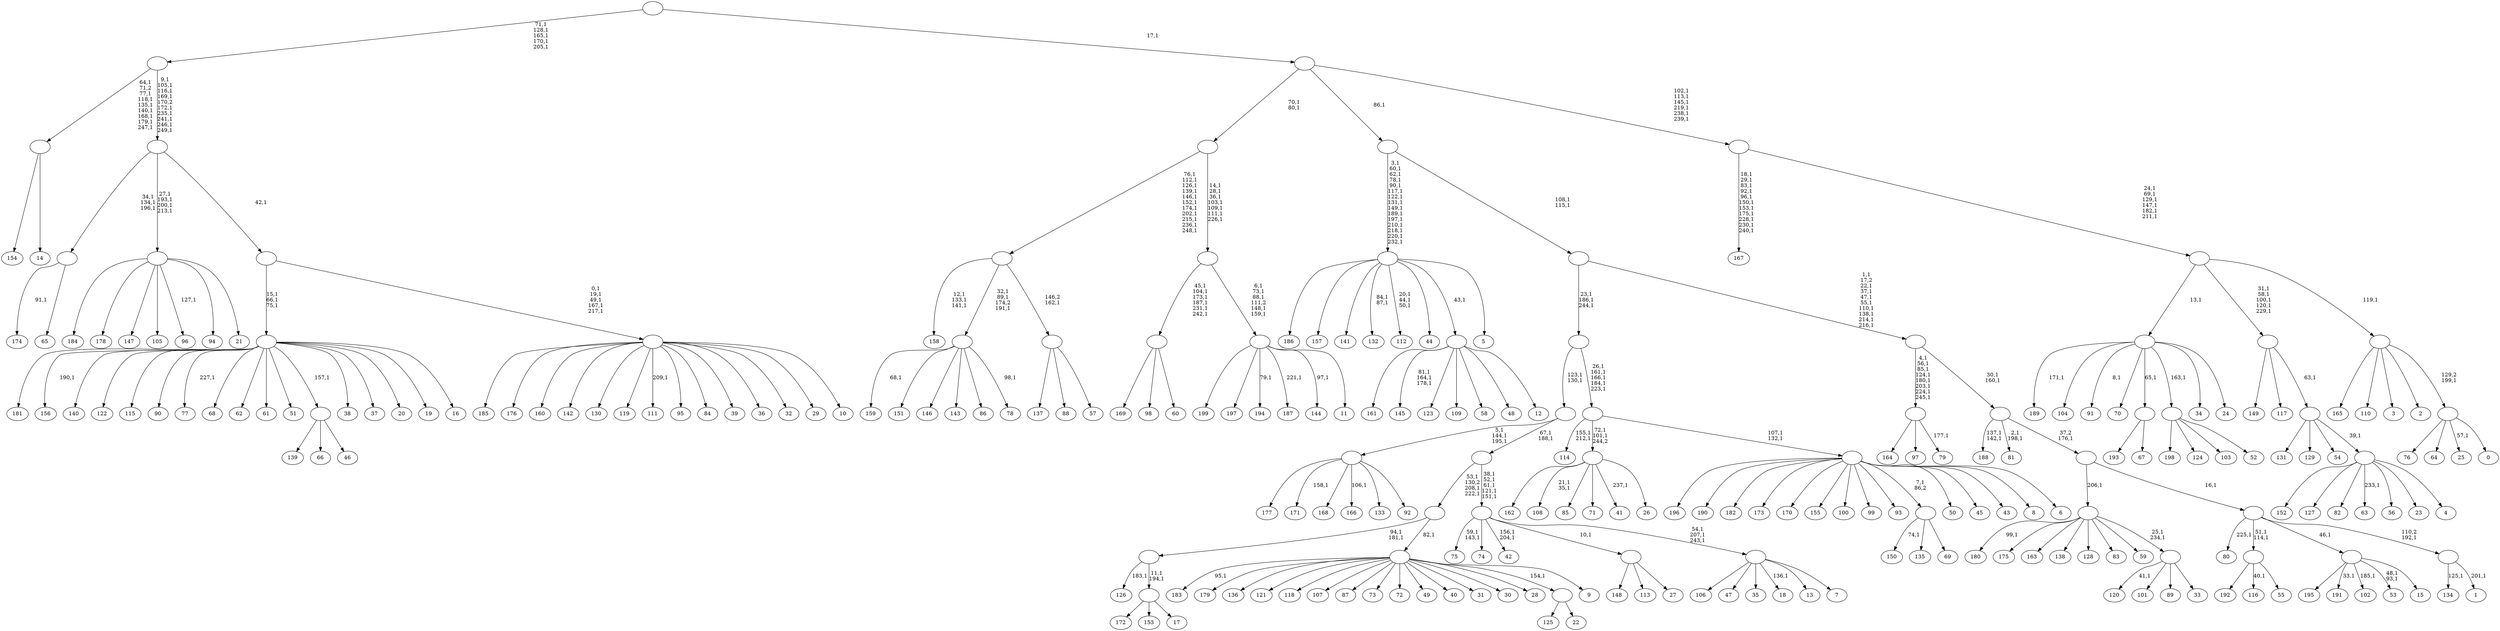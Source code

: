 digraph T {
	450 [label="199"]
	449 [label="198"]
	448 [label="197"]
	447 [label="196"]
	446 [label="195"]
	445 [label="194"]
	443 [label="193"]
	442 [label="192"]
	441 [label="191"]
	439 [label="190"]
	438 [label="189"]
	436 [label="188"]
	433 [label="187"]
	431 [label="186"]
	430 [label="185"]
	429 [label="184"]
	428 [label="183"]
	426 [label="182"]
	425 [label="181"]
	424 [label="180"]
	422 [label="179"]
	421 [label="178"]
	420 [label="177"]
	419 [label="176"]
	418 [label="175"]
	417 [label="174"]
	415 [label="173"]
	414 [label="172"]
	413 [label="171"]
	411 [label="170"]
	410 [label="169"]
	409 [label="168"]
	408 [label="167"]
	396 [label="166"]
	394 [label="165"]
	393 [label="164"]
	392 [label="163"]
	391 [label="162"]
	390 [label="161"]
	389 [label="160"]
	388 [label="159"]
	386 [label="158"]
	382 [label="157"]
	381 [label="156"]
	379 [label="155"]
	378 [label="154"]
	377 [label="153"]
	376 [label="152"]
	375 [label="151"]
	374 [label="150"]
	372 [label="149"]
	371 [label="148"]
	370 [label="147"]
	369 [label="146"]
	368 [label="145"]
	364 [label="144"]
	362 [label="143"]
	361 [label="142"]
	360 [label="141"]
	359 [label="140"]
	358 [label="139"]
	357 [label="138"]
	356 [label="137"]
	355 [label="136"]
	354 [label="135"]
	353 [label="134"]
	351 [label="133"]
	350 [label="132"]
	347 [label="131"]
	346 [label="130"]
	345 [label="129"]
	344 [label="128"]
	343 [label="127"]
	342 [label="126"]
	340 [label="125"]
	339 [label="124"]
	338 [label="123"]
	337 [label="122"]
	336 [label="121"]
	335 [label="120"]
	333 [label="119"]
	332 [label="118"]
	331 [label="117"]
	330 [label="116"]
	328 [label="115"]
	327 [label="114"]
	324 [label="113"]
	323 [label="112"]
	319 [label="111"]
	317 [label="110"]
	316 [label="109"]
	315 [label="108"]
	312 [label="107"]
	311 [label="106"]
	310 [label="105"]
	309 [label="104"]
	308 [label="103"]
	307 [label="102"]
	305 [label="101"]
	304 [label="100"]
	303 [label="99"]
	302 [label="98"]
	301 [label="97"]
	300 [label="96"]
	298 [label="95"]
	297 [label="94"]
	296 [label="93"]
	295 [label="92"]
	294 [label=""]
	291 [label="91"]
	289 [label="90"]
	288 [label="89"]
	287 [label="88"]
	286 [label="87"]
	285 [label="86"]
	284 [label="85"]
	283 [label="84"]
	282 [label="83"]
	281 [label="82"]
	280 [label="81"]
	277 [label="80"]
	275 [label="79"]
	273 [label=""]
	265 [label="78"]
	263 [label=""]
	260 [label="77"]
	258 [label="76"]
	257 [label="75"]
	254 [label="74"]
	253 [label="73"]
	252 [label="72"]
	251 [label="71"]
	250 [label="70"]
	249 [label="69"]
	248 [label=""]
	247 [label="68"]
	246 [label="67"]
	245 [label=""]
	244 [label="66"]
	243 [label="65"]
	242 [label=""]
	239 [label="64"]
	238 [label="63"]
	236 [label="62"]
	235 [label="61"]
	234 [label="60"]
	233 [label=""]
	227 [label="59"]
	226 [label="58"]
	225 [label="57"]
	224 [label=""]
	223 [label=""]
	212 [label="56"]
	211 [label="55"]
	210 [label=""]
	208 [label="54"]
	207 [label="53"]
	204 [label="52"]
	203 [label=""]
	202 [label="51"]
	201 [label="50"]
	200 [label="49"]
	199 [label="48"]
	198 [label="47"]
	197 [label="46"]
	196 [label=""]
	195 [label="45"]
	194 [label="44"]
	193 [label="43"]
	192 [label="42"]
	189 [label="41"]
	187 [label="40"]
	186 [label="39"]
	185 [label="38"]
	184 [label="37"]
	183 [label="36"]
	182 [label="35"]
	181 [label="34"]
	180 [label="33"]
	179 [label=""]
	177 [label=""]
	176 [label="32"]
	175 [label="31"]
	174 [label="30"]
	173 [label="29"]
	172 [label="28"]
	171 [label="27"]
	170 [label=""]
	169 [label="26"]
	168 [label=""]
	166 [label="25"]
	164 [label="24"]
	163 [label=""]
	162 [label="23"]
	161 [label="22"]
	160 [label=""]
	159 [label="21"]
	158 [label=""]
	154 [label="20"]
	153 [label="19"]
	152 [label="18"]
	150 [label="17"]
	149 [label=""]
	147 [label=""]
	145 [label="16"]
	144 [label=""]
	141 [label="15"]
	140 [label=""]
	139 [label="14"]
	138 [label=""]
	130 [label="13"]
	129 [label="12"]
	128 [label=""]
	127 [label="11"]
	126 [label=""]
	121 [label=""]
	114 [label=""]
	112 [label="10"]
	111 [label=""]
	106 [label=""]
	105 [label=""]
	96 [label=""]
	91 [label="9"]
	90 [label=""]
	89 [label=""]
	86 [label="8"]
	85 [label="7"]
	84 [label=""]
	81 [label=""]
	76 [label=""]
	74 [label=""]
	72 [label="6"]
	71 [label=""]
	69 [label=""]
	64 [label=""]
	61 [label="5"]
	60 [label=""]
	45 [label="4"]
	44 [label=""]
	43 [label=""]
	42 [label=""]
	37 [label="3"]
	36 [label="2"]
	35 [label="1"]
	33 [label=""]
	32 [label=""]
	31 [label=""]
	30 [label=""]
	28 [label=""]
	19 [label=""]
	17 [label=""]
	16 [label="0"]
	15 [label=""]
	14 [label=""]
	13 [label=""]
	7 [label=""]
	1 [label=""]
	0 [label=""]
	294 -> 396 [label="106,1"]
	294 -> 413 [label="158,1"]
	294 -> 420 [label=""]
	294 -> 409 [label=""]
	294 -> 351 [label=""]
	294 -> 295 [label=""]
	273 -> 275 [label="177,1"]
	273 -> 393 [label=""]
	273 -> 301 [label=""]
	263 -> 265 [label="98,1"]
	263 -> 388 [label="68,1"]
	263 -> 375 [label=""]
	263 -> 369 [label=""]
	263 -> 362 [label=""]
	263 -> 285 [label=""]
	248 -> 374 [label="74,1"]
	248 -> 354 [label=""]
	248 -> 249 [label=""]
	245 -> 443 [label=""]
	245 -> 246 [label=""]
	242 -> 417 [label="91,1"]
	242 -> 243 [label=""]
	233 -> 410 [label=""]
	233 -> 302 [label=""]
	233 -> 234 [label=""]
	224 -> 356 [label=""]
	224 -> 287 [label=""]
	224 -> 225 [label=""]
	223 -> 263 [label="32,1\n89,1\n174,2\n191,1"]
	223 -> 386 [label="12,1\n133,1\n141,1"]
	223 -> 224 [label="146,2\n162,1"]
	210 -> 330 [label="40,1"]
	210 -> 442 [label=""]
	210 -> 211 [label=""]
	203 -> 449 [label=""]
	203 -> 339 [label=""]
	203 -> 308 [label=""]
	203 -> 204 [label=""]
	196 -> 358 [label=""]
	196 -> 244 [label=""]
	196 -> 197 [label=""]
	179 -> 335 [label="41,1"]
	179 -> 305 [label=""]
	179 -> 288 [label=""]
	179 -> 180 [label=""]
	177 -> 179 [label="25,1\n234,1"]
	177 -> 424 [label="99,1"]
	177 -> 418 [label=""]
	177 -> 392 [label=""]
	177 -> 357 [label=""]
	177 -> 344 [label=""]
	177 -> 282 [label=""]
	177 -> 227 [label=""]
	170 -> 371 [label=""]
	170 -> 324 [label=""]
	170 -> 171 [label=""]
	168 -> 189 [label="237,1"]
	168 -> 315 [label="21,1\n35,1"]
	168 -> 391 [label=""]
	168 -> 284 [label=""]
	168 -> 251 [label=""]
	168 -> 169 [label=""]
	163 -> 291 [label="8,1"]
	163 -> 438 [label="171,1"]
	163 -> 309 [label=""]
	163 -> 250 [label=""]
	163 -> 245 [label="65,1"]
	163 -> 203 [label="163,1"]
	163 -> 181 [label=""]
	163 -> 164 [label=""]
	160 -> 340 [label=""]
	160 -> 161 [label=""]
	158 -> 300 [label="127,1"]
	158 -> 429 [label=""]
	158 -> 421 [label=""]
	158 -> 370 [label=""]
	158 -> 310 [label=""]
	158 -> 297 [label=""]
	158 -> 159 [label=""]
	149 -> 414 [label=""]
	149 -> 377 [label=""]
	149 -> 150 [label=""]
	147 -> 149 [label="11,1\n194,1"]
	147 -> 342 [label="183,1"]
	144 -> 260 [label="227,1"]
	144 -> 381 [label="190,1"]
	144 -> 425 [label=""]
	144 -> 359 [label=""]
	144 -> 337 [label=""]
	144 -> 328 [label=""]
	144 -> 289 [label=""]
	144 -> 247 [label=""]
	144 -> 236 [label=""]
	144 -> 235 [label=""]
	144 -> 202 [label=""]
	144 -> 196 [label="157,1"]
	144 -> 185 [label=""]
	144 -> 184 [label=""]
	144 -> 154 [label=""]
	144 -> 153 [label=""]
	144 -> 145 [label=""]
	140 -> 207 [label="48,1\n93,1"]
	140 -> 307 [label="185,1"]
	140 -> 441 [label="33,1"]
	140 -> 446 [label=""]
	140 -> 141 [label=""]
	138 -> 378 [label=""]
	138 -> 139 [label=""]
	128 -> 368 [label="81,1\n164,1\n178,1"]
	128 -> 390 [label=""]
	128 -> 338 [label=""]
	128 -> 316 [label=""]
	128 -> 226 [label=""]
	128 -> 199 [label=""]
	128 -> 129 [label=""]
	126 -> 364 [label="97,1"]
	126 -> 433 [label="221,1"]
	126 -> 445 [label="79,1"]
	126 -> 450 [label=""]
	126 -> 448 [label=""]
	126 -> 127 [label=""]
	121 -> 126 [label="6,1\n73,1\n88,1\n111,2\n148,1\n159,1"]
	121 -> 233 [label="45,1\n104,1\n173,1\n187,1\n231,1\n242,1"]
	114 -> 121 [label="14,1\n28,1\n36,1\n103,1\n109,1\n111,1\n226,1"]
	114 -> 223 [label="76,1\n112,1\n126,1\n139,1\n146,1\n152,1\n174,1\n202,1\n215,1\n236,1\n248,1"]
	111 -> 319 [label="209,1"]
	111 -> 430 [label=""]
	111 -> 419 [label=""]
	111 -> 389 [label=""]
	111 -> 361 [label=""]
	111 -> 346 [label=""]
	111 -> 333 [label=""]
	111 -> 298 [label=""]
	111 -> 283 [label=""]
	111 -> 186 [label=""]
	111 -> 183 [label=""]
	111 -> 176 [label=""]
	111 -> 173 [label=""]
	111 -> 112 [label=""]
	106 -> 111 [label="0,1\n19,1\n49,1\n167,1\n217,1"]
	106 -> 144 [label="15,1\n66,1\n75,1"]
	105 -> 158 [label="27,1\n193,1\n200,1\n213,1"]
	105 -> 242 [label="34,1\n134,1\n196,1"]
	105 -> 106 [label="42,1"]
	96 -> 105 [label="9,1\n105,1\n116,1\n169,1\n170,2\n172,1\n235,1\n241,1\n246,1\n249,1"]
	96 -> 138 [label="64,1\n71,2\n77,1\n118,1\n135,1\n140,1\n168,1\n179,1\n247,1"]
	90 -> 428 [label="95,1"]
	90 -> 422 [label=""]
	90 -> 355 [label=""]
	90 -> 336 [label=""]
	90 -> 332 [label=""]
	90 -> 312 [label=""]
	90 -> 286 [label=""]
	90 -> 253 [label=""]
	90 -> 252 [label=""]
	90 -> 200 [label=""]
	90 -> 187 [label=""]
	90 -> 175 [label=""]
	90 -> 174 [label=""]
	90 -> 172 [label=""]
	90 -> 160 [label="154,1"]
	90 -> 91 [label=""]
	89 -> 147 [label="94,1\n181,1"]
	89 -> 90 [label="82,1"]
	84 -> 152 [label="136,1"]
	84 -> 311 [label=""]
	84 -> 198 [label=""]
	84 -> 182 [label=""]
	84 -> 130 [label=""]
	84 -> 85 [label=""]
	81 -> 84 [label="54,1\n207,1\n243,1"]
	81 -> 192 [label="156,1\n204,1"]
	81 -> 257 [label="59,1\n143,1"]
	81 -> 254 [label=""]
	81 -> 170 [label="10,1"]
	76 -> 81 [label="38,1\n52,1\n61,1\n121,1\n151,1"]
	76 -> 89 [label="53,1\n130,2\n208,1\n222,1"]
	74 -> 76 [label="67,1\n188,1"]
	74 -> 294 [label="5,1\n144,1\n195,1"]
	71 -> 447 [label=""]
	71 -> 439 [label=""]
	71 -> 426 [label=""]
	71 -> 415 [label=""]
	71 -> 411 [label=""]
	71 -> 379 [label=""]
	71 -> 304 [label=""]
	71 -> 303 [label=""]
	71 -> 296 [label=""]
	71 -> 248 [label="7,1\n86,2"]
	71 -> 201 [label=""]
	71 -> 195 [label=""]
	71 -> 193 [label=""]
	71 -> 86 [label=""]
	71 -> 72 [label=""]
	69 -> 71 [label="107,1\n132,1"]
	69 -> 168 [label="72,1\n101,1\n244,2"]
	69 -> 327 [label="155,1\n212,1"]
	64 -> 69 [label="26,1\n161,1\n166,1\n184,1\n223,1"]
	64 -> 74 [label="123,1\n130,1"]
	60 -> 323 [label="20,1\n44,1\n50,1"]
	60 -> 350 [label="84,1\n87,1"]
	60 -> 431 [label=""]
	60 -> 382 [label=""]
	60 -> 360 [label=""]
	60 -> 194 [label=""]
	60 -> 128 [label="43,1"]
	60 -> 61 [label=""]
	44 -> 238 [label="233,1"]
	44 -> 376 [label=""]
	44 -> 343 [label=""]
	44 -> 281 [label=""]
	44 -> 212 [label=""]
	44 -> 162 [label=""]
	44 -> 45 [label=""]
	43 -> 347 [label=""]
	43 -> 345 [label=""]
	43 -> 208 [label=""]
	43 -> 44 [label="39,1"]
	42 -> 372 [label=""]
	42 -> 331 [label=""]
	42 -> 43 [label="63,1"]
	33 -> 35 [label="201,1"]
	33 -> 353 [label="125,1"]
	32 -> 210 [label="51,1\n114,1"]
	32 -> 277 [label="225,1"]
	32 -> 140 [label="46,1"]
	32 -> 33 [label="110,2\n192,1"]
	31 -> 177 [label="206,1"]
	31 -> 32 [label="16,1"]
	30 -> 280 [label="2,1\n198,1"]
	30 -> 436 [label="137,1\n142,1"]
	30 -> 31 [label="37,2\n176,1"]
	28 -> 30 [label="30,1\n160,1"]
	28 -> 273 [label="4,1\n56,1\n85,1\n124,1\n180,1\n203,1\n224,1\n245,1"]
	19 -> 28 [label="1,1\n17,2\n22,1\n37,1\n47,1\n55,1\n110,1\n138,1\n214,1\n216,1"]
	19 -> 64 [label="23,1\n186,1\n244,1"]
	17 -> 19 [label="108,1\n115,1"]
	17 -> 60 [label="3,1\n60,1\n62,1\n78,1\n90,1\n117,1\n122,1\n131,1\n149,1\n189,1\n197,1\n210,1\n218,1\n220,1\n232,1"]
	15 -> 166 [label="57,1"]
	15 -> 258 [label=""]
	15 -> 239 [label=""]
	15 -> 16 [label=""]
	14 -> 394 [label=""]
	14 -> 317 [label=""]
	14 -> 37 [label=""]
	14 -> 36 [label=""]
	14 -> 15 [label="129,2\n199,1"]
	13 -> 42 [label="31,1\n58,1\n100,1\n120,1\n229,1"]
	13 -> 163 [label="13,1"]
	13 -> 14 [label="119,1"]
	7 -> 13 [label="24,1\n69,1\n129,1\n147,1\n182,1\n211,1"]
	7 -> 408 [label="18,1\n29,1\n83,1\n92,1\n96,1\n150,1\n153,1\n175,1\n228,1\n230,1\n240,1"]
	1 -> 7 [label="102,1\n113,1\n145,1\n219,1\n238,1\n239,1"]
	1 -> 114 [label="70,1\n80,1"]
	1 -> 17 [label="86,1"]
	0 -> 96 [label="71,1\n128,1\n165,1\n170,1\n205,1"]
	0 -> 1 [label="17,1"]
}
